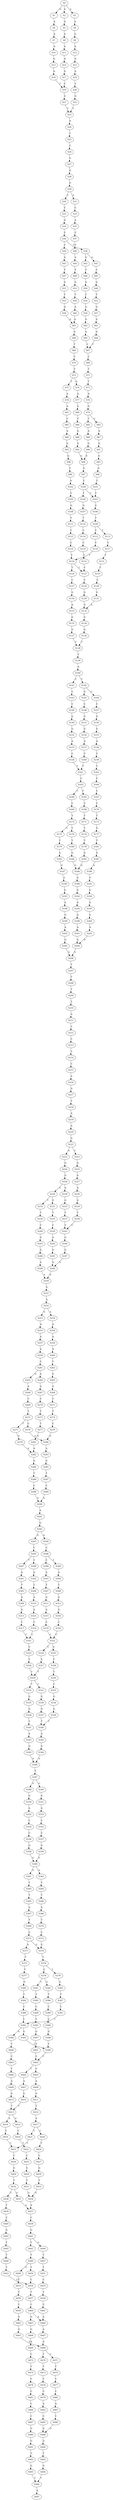 strict digraph  {
	S0 -> S1 [ label = G ];
	S0 -> S2 [ label = A ];
	S0 -> S3 [ label = A ];
	S1 -> S4 [ label = A ];
	S2 -> S5 [ label = A ];
	S3 -> S6 [ label = A ];
	S4 -> S7 [ label = A ];
	S5 -> S8 [ label = A ];
	S6 -> S9 [ label = G ];
	S7 -> S10 [ label = A ];
	S8 -> S11 [ label = A ];
	S9 -> S12 [ label = A ];
	S10 -> S13 [ label = G ];
	S11 -> S14 [ label = G ];
	S12 -> S15 [ label = G ];
	S13 -> S16 [ label = A ];
	S14 -> S17 [ label = A ];
	S15 -> S18 [ label = A ];
	S16 -> S19 [ label = C ];
	S17 -> S19 [ label = C ];
	S18 -> S20 [ label = C ];
	S19 -> S21 [ label = G ];
	S20 -> S22 [ label = G ];
	S21 -> S23 [ label = T ];
	S22 -> S23 [ label = T ];
	S23 -> S24 [ label = A ];
	S24 -> S25 [ label = T ];
	S25 -> S26 [ label = C ];
	S26 -> S27 [ label = G ];
	S27 -> S28 [ label = G ];
	S28 -> S29 [ label = A ];
	S29 -> S30 [ label = C ];
	S29 -> S31 [ label = A ];
	S30 -> S32 [ label = C ];
	S31 -> S33 [ label = C ];
	S32 -> S34 [ label = A ];
	S33 -> S35 [ label = A ];
	S34 -> S36 [ label = C ];
	S35 -> S37 [ label = C ];
	S36 -> S38 [ label = T ];
	S36 -> S39 [ label = C ];
	S37 -> S40 [ label = T ];
	S38 -> S41 [ label = A ];
	S38 -> S42 [ label = G ];
	S39 -> S43 [ label = A ];
	S40 -> S44 [ label = A ];
	S41 -> S45 [ label = C ];
	S42 -> S46 [ label = T ];
	S43 -> S47 [ label = T ];
	S44 -> S48 [ label = T ];
	S45 -> S49 [ label = G ];
	S46 -> S50 [ label = G ];
	S47 -> S51 [ label = G ];
	S48 -> S52 [ label = G ];
	S49 -> S53 [ label = T ];
	S50 -> S54 [ label = T ];
	S51 -> S55 [ label = T ];
	S52 -> S56 [ label = T ];
	S53 -> S57 [ label = G ];
	S54 -> S58 [ label = G ];
	S55 -> S59 [ label = A ];
	S56 -> S60 [ label = A ];
	S57 -> S61 [ label = A ];
	S58 -> S62 [ label = A ];
	S59 -> S63 [ label = A ];
	S60 -> S63 [ label = A ];
	S61 -> S64 [ label = G ];
	S62 -> S65 [ label = G ];
	S63 -> S66 [ label = G ];
	S64 -> S67 [ label = C ];
	S65 -> S67 [ label = C ];
	S66 -> S68 [ label = T ];
	S67 -> S69 [ label = C ];
	S68 -> S70 [ label = C ];
	S69 -> S71 [ label = T ];
	S70 -> S72 [ label = T ];
	S71 -> S73 [ label = T ];
	S72 -> S74 [ label = A ];
	S72 -> S75 [ label = T ];
	S73 -> S76 [ label = A ];
	S74 -> S77 [ label = A ];
	S75 -> S78 [ label = A ];
	S76 -> S79 [ label = G ];
	S77 -> S80 [ label = G ];
	S78 -> S81 [ label = A ];
	S79 -> S82 [ label = T ];
	S79 -> S83 [ label = C ];
	S80 -> S84 [ label = T ];
	S81 -> S85 [ label = C ];
	S82 -> S86 [ label = A ];
	S83 -> S87 [ label = A ];
	S84 -> S88 [ label = A ];
	S85 -> S89 [ label = A ];
	S86 -> S90 [ label = G ];
	S87 -> S91 [ label = G ];
	S88 -> S92 [ label = G ];
	S89 -> S93 [ label = G ];
	S90 -> S94 [ label = G ];
	S91 -> S95 [ label = G ];
	S92 -> S94 [ label = G ];
	S93 -> S96 [ label = G ];
	S94 -> S97 [ label = G ];
	S95 -> S98 [ label = G ];
	S96 -> S99 [ label = T ];
	S97 -> S100 [ label = C ];
	S98 -> S101 [ label = C ];
	S99 -> S102 [ label = A ];
	S100 -> S103 [ label = C ];
	S100 -> S104 [ label = T ];
	S101 -> S103 [ label = C ];
	S102 -> S105 [ label = C ];
	S103 -> S106 [ label = G ];
	S104 -> S107 [ label = G ];
	S105 -> S108 [ label = G ];
	S106 -> S109 [ label = T ];
	S107 -> S110 [ label = T ];
	S108 -> S111 [ label = T ];
	S109 -> S112 [ label = C ];
	S109 -> S113 [ label = T ];
	S110 -> S114 [ label = C ];
	S111 -> S115 [ label = C ];
	S112 -> S116 [ label = C ];
	S113 -> S117 [ label = C ];
	S114 -> S118 [ label = C ];
	S115 -> S119 [ label = C ];
	S116 -> S120 [ label = T ];
	S117 -> S121 [ label = T ];
	S118 -> S122 [ label = T ];
	S119 -> S120 [ label = T ];
	S120 -> S123 [ label = C ];
	S120 -> S124 [ label = T ];
	S121 -> S125 [ label = C ];
	S122 -> S123 [ label = C ];
	S123 -> S126 [ label = C ];
	S124 -> S127 [ label = C ];
	S125 -> S128 [ label = C ];
	S126 -> S129 [ label = G ];
	S127 -> S130 [ label = G ];
	S128 -> S131 [ label = G ];
	S129 -> S132 [ label = A ];
	S130 -> S133 [ label = A ];
	S131 -> S132 [ label = A ];
	S132 -> S134 [ label = G ];
	S133 -> S135 [ label = G ];
	S134 -> S136 [ label = G ];
	S135 -> S137 [ label = G ];
	S136 -> S138 [ label = T ];
	S137 -> S138 [ label = T ];
	S138 -> S139 [ label = T ];
	S139 -> S140 [ label = A ];
	S140 -> S141 [ label = C ];
	S140 -> S142 [ label = T ];
	S141 -> S143 [ label = C ];
	S142 -> S144 [ label = C ];
	S142 -> S145 [ label = G ];
	S143 -> S146 [ label = C ];
	S144 -> S147 [ label = C ];
	S145 -> S148 [ label = C ];
	S146 -> S149 [ label = G ];
	S147 -> S150 [ label = G ];
	S148 -> S151 [ label = G ];
	S149 -> S152 [ label = G ];
	S150 -> S153 [ label = G ];
	S151 -> S154 [ label = G ];
	S152 -> S155 [ label = A ];
	S153 -> S156 [ label = A ];
	S154 -> S157 [ label = A ];
	S155 -> S158 [ label = C ];
	S156 -> S159 [ label = T ];
	S157 -> S160 [ label = C ];
	S158 -> S161 [ label = T ];
	S159 -> S162 [ label = T ];
	S160 -> S161 [ label = T ];
	S161 -> S163 [ label = C ];
	S162 -> S164 [ label = C ];
	S163 -> S165 [ label = T ];
	S163 -> S166 [ label = C ];
	S164 -> S167 [ label = C ];
	S165 -> S168 [ label = C ];
	S166 -> S169 [ label = C ];
	S167 -> S170 [ label = C ];
	S168 -> S171 [ label = T ];
	S169 -> S172 [ label = T ];
	S170 -> S173 [ label = T ];
	S171 -> S174 [ label = T ];
	S172 -> S175 [ label = C ];
	S172 -> S176 [ label = T ];
	S173 -> S177 [ label = G ];
	S174 -> S178 [ label = T ];
	S175 -> S179 [ label = T ];
	S176 -> S180 [ label = T ];
	S177 -> S181 [ label = T ];
	S178 -> S182 [ label = G ];
	S179 -> S183 [ label = G ];
	S180 -> S184 [ label = G ];
	S181 -> S185 [ label = G ];
	S182 -> S186 [ label = G ];
	S183 -> S187 [ label = G ];
	S184 -> S186 [ label = G ];
	S185 -> S188 [ label = A ];
	S186 -> S189 [ label = G ];
	S187 -> S190 [ label = A ];
	S188 -> S191 [ label = G ];
	S189 -> S192 [ label = G ];
	S190 -> S193 [ label = G ];
	S191 -> S194 [ label = G ];
	S192 -> S195 [ label = A ];
	S193 -> S196 [ label = A ];
	S194 -> S197 [ label = A ];
	S195 -> S198 [ label = G ];
	S196 -> S199 [ label = G ];
	S197 -> S200 [ label = G ];
	S198 -> S201 [ label = A ];
	S199 -> S202 [ label = A ];
	S200 -> S203 [ label = A ];
	S201 -> S204 [ label = G ];
	S202 -> S205 [ label = G ];
	S203 -> S204 [ label = G ];
	S204 -> S206 [ label = G ];
	S205 -> S206 [ label = G ];
	S206 -> S207 [ label = T ];
	S207 -> S208 [ label = T ];
	S208 -> S209 [ label = T ];
	S209 -> S210 [ label = T ];
	S210 -> S211 [ label = A ];
	S211 -> S212 [ label = C ];
	S212 -> S213 [ label = C ];
	S213 -> S214 [ label = C ];
	S214 -> S215 [ label = C ];
	S215 -> S216 [ label = A ];
	S216 -> S217 [ label = G ];
	S217 -> S218 [ label = T ];
	S218 -> S219 [ label = A ];
	S219 -> S220 [ label = A ];
	S220 -> S221 [ label = G ];
	S221 -> S222 [ label = A ];
	S221 -> S223 [ label = C ];
	S222 -> S224 [ label = G ];
	S223 -> S225 [ label = G ];
	S224 -> S226 [ label = G ];
	S225 -> S227 [ label = G ];
	S226 -> S228 [ label = C ];
	S226 -> S229 [ label = A ];
	S227 -> S230 [ label = A ];
	S228 -> S231 [ label = G ];
	S228 -> S232 [ label = T ];
	S229 -> S233 [ label = G ];
	S230 -> S234 [ label = G ];
	S231 -> S235 [ label = T ];
	S232 -> S236 [ label = T ];
	S233 -> S237 [ label = T ];
	S234 -> S238 [ label = T ];
	S235 -> S239 [ label = C ];
	S236 -> S240 [ label = C ];
	S237 -> S241 [ label = C ];
	S238 -> S241 [ label = C ];
	S239 -> S242 [ label = G ];
	S240 -> S243 [ label = G ];
	S241 -> S244 [ label = G ];
	S242 -> S245 [ label = G ];
	S243 -> S246 [ label = G ];
	S244 -> S247 [ label = G ];
	S245 -> S248 [ label = A ];
	S246 -> S249 [ label = A ];
	S247 -> S248 [ label = A ];
	S248 -> S250 [ label = A ];
	S249 -> S250 [ label = A ];
	S250 -> S251 [ label = G ];
	S251 -> S252 [ label = A ];
	S252 -> S253 [ label = G ];
	S252 -> S254 [ label = A ];
	S253 -> S255 [ label = A ];
	S254 -> S256 [ label = A ];
	S255 -> S257 [ label = A ];
	S256 -> S258 [ label = A ];
	S257 -> S259 [ label = A ];
	S258 -> S260 [ label = A ];
	S259 -> S261 [ label = C ];
	S260 -> S262 [ label = T ];
	S261 -> S263 [ label = G ];
	S261 -> S264 [ label = A ];
	S262 -> S265 [ label = G ];
	S263 -> S266 [ label = A ];
	S264 -> S267 [ label = A ];
	S265 -> S268 [ label = A ];
	S266 -> S269 [ label = C ];
	S267 -> S270 [ label = C ];
	S268 -> S271 [ label = C ];
	S269 -> S272 [ label = T ];
	S270 -> S273 [ label = T ];
	S271 -> S274 [ label = T ];
	S272 -> S275 [ label = T ];
	S272 -> S276 [ label = C ];
	S273 -> S277 [ label = T ];
	S274 -> S278 [ label = C ];
	S275 -> S279 [ label = G ];
	S276 -> S280 [ label = G ];
	S277 -> S281 [ label = G ];
	S278 -> S280 [ label = G ];
	S279 -> S282 [ label = A ];
	S280 -> S283 [ label = A ];
	S281 -> S282 [ label = A ];
	S282 -> S284 [ label = G ];
	S283 -> S285 [ label = G ];
	S284 -> S286 [ label = T ];
	S285 -> S287 [ label = T ];
	S286 -> S288 [ label = C ];
	S287 -> S289 [ label = C ];
	S288 -> S290 [ label = A ];
	S289 -> S290 [ label = A ];
	S290 -> S291 [ label = A ];
	S291 -> S292 [ label = G ];
	S292 -> S293 [ label = G ];
	S292 -> S294 [ label = A ];
	S293 -> S295 [ label = C ];
	S294 -> S296 [ label = C ];
	S295 -> S297 [ label = T ];
	S295 -> S298 [ label = C ];
	S296 -> S299 [ label = C ];
	S296 -> S300 [ label = T ];
	S297 -> S301 [ label = A ];
	S298 -> S302 [ label = A ];
	S299 -> S303 [ label = A ];
	S300 -> S304 [ label = A ];
	S301 -> S305 [ label = T ];
	S302 -> S306 [ label = T ];
	S303 -> S307 [ label = T ];
	S304 -> S308 [ label = T ];
	S305 -> S309 [ label = A ];
	S306 -> S310 [ label = A ];
	S307 -> S311 [ label = G ];
	S308 -> S312 [ label = G ];
	S309 -> S313 [ label = A ];
	S310 -> S314 [ label = A ];
	S311 -> S315 [ label = A ];
	S312 -> S316 [ label = A ];
	S313 -> S317 [ label = C ];
	S314 -> S318 [ label = C ];
	S315 -> S319 [ label = C ];
	S316 -> S320 [ label = C ];
	S317 -> S321 [ label = C ];
	S318 -> S321 [ label = C ];
	S319 -> S322 [ label = C ];
	S320 -> S322 [ label = C ];
	S321 -> S323 [ label = C ];
	S322 -> S324 [ label = C ];
	S322 -> S325 [ label = A ];
	S323 -> S326 [ label = C ];
	S324 -> S327 [ label = C ];
	S325 -> S328 [ label = C ];
	S326 -> S329 [ label = T ];
	S327 -> S329 [ label = T ];
	S328 -> S330 [ label = T ];
	S329 -> S331 [ label = C ];
	S329 -> S332 [ label = T ];
	S330 -> S333 [ label = C ];
	S331 -> S334 [ label = G ];
	S332 -> S335 [ label = G ];
	S333 -> S336 [ label = G ];
	S334 -> S337 [ label = G ];
	S335 -> S338 [ label = G ];
	S336 -> S339 [ label = G ];
	S337 -> S340 [ label = T ];
	S338 -> S341 [ label = T ];
	S339 -> S340 [ label = T ];
	S340 -> S342 [ label = A ];
	S341 -> S343 [ label = A ];
	S342 -> S344 [ label = G ];
	S343 -> S345 [ label = G ];
	S344 -> S346 [ label = A ];
	S345 -> S346 [ label = A ];
	S346 -> S347 [ label = T ];
	S347 -> S348 [ label = A ];
	S347 -> S349 [ label = G ];
	S348 -> S350 [ label = G ];
	S349 -> S351 [ label = G ];
	S350 -> S352 [ label = A ];
	S351 -> S353 [ label = A ];
	S352 -> S354 [ label = C ];
	S353 -> S355 [ label = C ];
	S354 -> S356 [ label = C ];
	S355 -> S357 [ label = C ];
	S356 -> S358 [ label = G ];
	S357 -> S359 [ label = G ];
	S358 -> S360 [ label = G ];
	S359 -> S360 [ label = G ];
	S360 -> S361 [ label = G ];
	S360 -> S362 [ label = A ];
	S361 -> S363 [ label = T ];
	S362 -> S364 [ label = T ];
	S363 -> S365 [ label = T ];
	S364 -> S366 [ label = T ];
	S365 -> S367 [ label = G ];
	S366 -> S368 [ label = G ];
	S367 -> S369 [ label = T ];
	S368 -> S370 [ label = T ];
	S369 -> S371 [ label = C ];
	S370 -> S372 [ label = C ];
	S371 -> S373 [ label = A ];
	S371 -> S374 [ label = G ];
	S372 -> S374 [ label = G ];
	S373 -> S375 [ label = T ];
	S374 -> S376 [ label = T ];
	S375 -> S377 [ label = T ];
	S376 -> S378 [ label = C ];
	S376 -> S379 [ label = T ];
	S377 -> S380 [ label = G ];
	S378 -> S381 [ label = C ];
	S378 -> S382 [ label = G ];
	S379 -> S383 [ label = G ];
	S380 -> S384 [ label = T ];
	S381 -> S385 [ label = T ];
	S382 -> S386 [ label = T ];
	S383 -> S387 [ label = T ];
	S384 -> S388 [ label = C ];
	S385 -> S389 [ label = C ];
	S386 -> S390 [ label = C ];
	S387 -> S391 [ label = C ];
	S388 -> S392 [ label = C ];
	S389 -> S393 [ label = C ];
	S390 -> S394 [ label = C ];
	S391 -> S392 [ label = C ];
	S392 -> S395 [ label = G ];
	S392 -> S396 [ label = A ];
	S393 -> S397 [ label = G ];
	S394 -> S398 [ label = G ];
	S395 -> S399 [ label = T ];
	S396 -> S400 [ label = T ];
	S397 -> S401 [ label = T ];
	S398 -> S399 [ label = T ];
	S399 -> S402 [ label = C ];
	S400 -> S403 [ label = C ];
	S401 -> S402 [ label = C ];
	S402 -> S404 [ label = T ];
	S402 -> S405 [ label = C ];
	S403 -> S406 [ label = T ];
	S404 -> S407 [ label = A ];
	S405 -> S408 [ label = A ];
	S406 -> S409 [ label = A ];
	S407 -> S410 [ label = G ];
	S408 -> S411 [ label = G ];
	S409 -> S412 [ label = G ];
	S410 -> S413 [ label = T ];
	S411 -> S414 [ label = T ];
	S412 -> S413 [ label = T ];
	S413 -> S415 [ label = G ];
	S413 -> S416 [ label = A ];
	S414 -> S417 [ label = A ];
	S415 -> S418 [ label = C ];
	S416 -> S419 [ label = T ];
	S417 -> S420 [ label = C ];
	S417 -> S421 [ label = T ];
	S418 -> S422 [ label = T ];
	S419 -> S423 [ label = T ];
	S420 -> S424 [ label = T ];
	S421 -> S423 [ label = T ];
	S422 -> S425 [ label = C ];
	S423 -> S426 [ label = C ];
	S424 -> S427 [ label = C ];
	S425 -> S428 [ label = G ];
	S426 -> S429 [ label = G ];
	S427 -> S430 [ label = G ];
	S428 -> S431 [ label = T ];
	S429 -> S432 [ label = T ];
	S430 -> S433 [ label = T ];
	S431 -> S434 [ label = G ];
	S432 -> S435 [ label = G ];
	S432 -> S436 [ label = C ];
	S433 -> S434 [ label = G ];
	S434 -> S437 [ label = A ];
	S435 -> S437 [ label = A ];
	S436 -> S438 [ label = T ];
	S437 -> S439 [ label = C ];
	S438 -> S440 [ label = C ];
	S439 -> S441 [ label = G ];
	S440 -> S442 [ label = G ];
	S441 -> S443 [ label = T ];
	S441 -> S444 [ label = G ];
	S442 -> S445 [ label = T ];
	S443 -> S446 [ label = T ];
	S444 -> S447 [ label = T ];
	S445 -> S448 [ label = T ];
	S446 -> S449 [ label = G ];
	S446 -> S450 [ label = T ];
	S447 -> S451 [ label = T ];
	S448 -> S452 [ label = T ];
	S449 -> S453 [ label = C ];
	S450 -> S454 [ label = C ];
	S451 -> S455 [ label = C ];
	S452 -> S454 [ label = C ];
	S453 -> S456 [ label = T ];
	S454 -> S457 [ label = T ];
	S455 -> S458 [ label = T ];
	S456 -> S459 [ label = C ];
	S457 -> S460 [ label = C ];
	S458 -> S461 [ label = C ];
	S459 -> S462 [ label = A ];
	S460 -> S463 [ label = G ];
	S460 -> S464 [ label = A ];
	S461 -> S464 [ label = A ];
	S462 -> S465 [ label = A ];
	S463 -> S466 [ label = G ];
	S464 -> S467 [ label = A ];
	S465 -> S468 [ label = A ];
	S466 -> S469 [ label = A ];
	S467 -> S468 [ label = A ];
	S468 -> S470 [ label = T ];
	S468 -> S471 [ label = C ];
	S469 -> S472 [ label = C ];
	S470 -> S473 [ label = T ];
	S471 -> S474 [ label = T ];
	S472 -> S475 [ label = T ];
	S473 -> S476 [ label = C ];
	S474 -> S477 [ label = C ];
	S475 -> S478 [ label = C ];
	S476 -> S479 [ label = C ];
	S477 -> S480 [ label = C ];
	S478 -> S481 [ label = C ];
	S479 -> S482 [ label = A ];
	S480 -> S483 [ label = A ];
	S481 -> S484 [ label = C ];
	S482 -> S485 [ label = C ];
	S483 -> S486 [ label = C ];
	S484 -> S487 [ label = C ];
	S485 -> S488 [ label = G ];
	S486 -> S488 [ label = G ];
	S487 -> S489 [ label = G ];
	S488 -> S490 [ label = G ];
	S489 -> S491 [ label = G ];
	S490 -> S492 [ label = T ];
	S491 -> S493 [ label = T ];
	S492 -> S494 [ label = G ];
	S493 -> S495 [ label = G ];
	S494 -> S496 [ label = T ];
	S495 -> S496 [ label = T ];
	S496 -> S497 [ label = A ];
}
